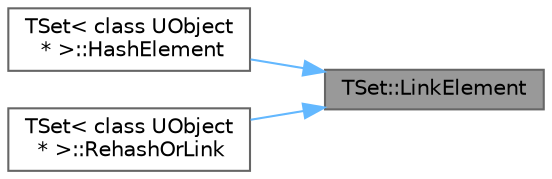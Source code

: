 digraph "TSet::LinkElement"
{
 // INTERACTIVE_SVG=YES
 // LATEX_PDF_SIZE
  bgcolor="transparent";
  edge [fontname=Helvetica,fontsize=10,labelfontname=Helvetica,labelfontsize=10];
  node [fontname=Helvetica,fontsize=10,shape=box,height=0.2,width=0.4];
  rankdir="RL";
  Node1 [id="Node000001",label="TSet::LinkElement",height=0.2,width=0.4,color="gray40", fillcolor="grey60", style="filled", fontcolor="black",tooltip="Links an added element to the hash chain."];
  Node1 -> Node2 [id="edge1_Node000001_Node000002",dir="back",color="steelblue1",style="solid",tooltip=" "];
  Node2 [id="Node000002",label="TSet\< class UObject\l * \>::HashElement",height=0.2,width=0.4,color="grey40", fillcolor="white", style="filled",URL="$d5/d15/classTSet.html#a2277a009f6b7c98aa89a256169ef97d4",tooltip=" "];
  Node1 -> Node3 [id="edge2_Node000001_Node000003",dir="back",color="steelblue1",style="solid",tooltip=" "];
  Node3 [id="Node000003",label="TSet\< class UObject\l * \>::RehashOrLink",height=0.2,width=0.4,color="grey40", fillcolor="white", style="filled",URL="$d5/d15/classTSet.html#ac703425648f3b4dd3c4452c65f00563b",tooltip=" "];
}
